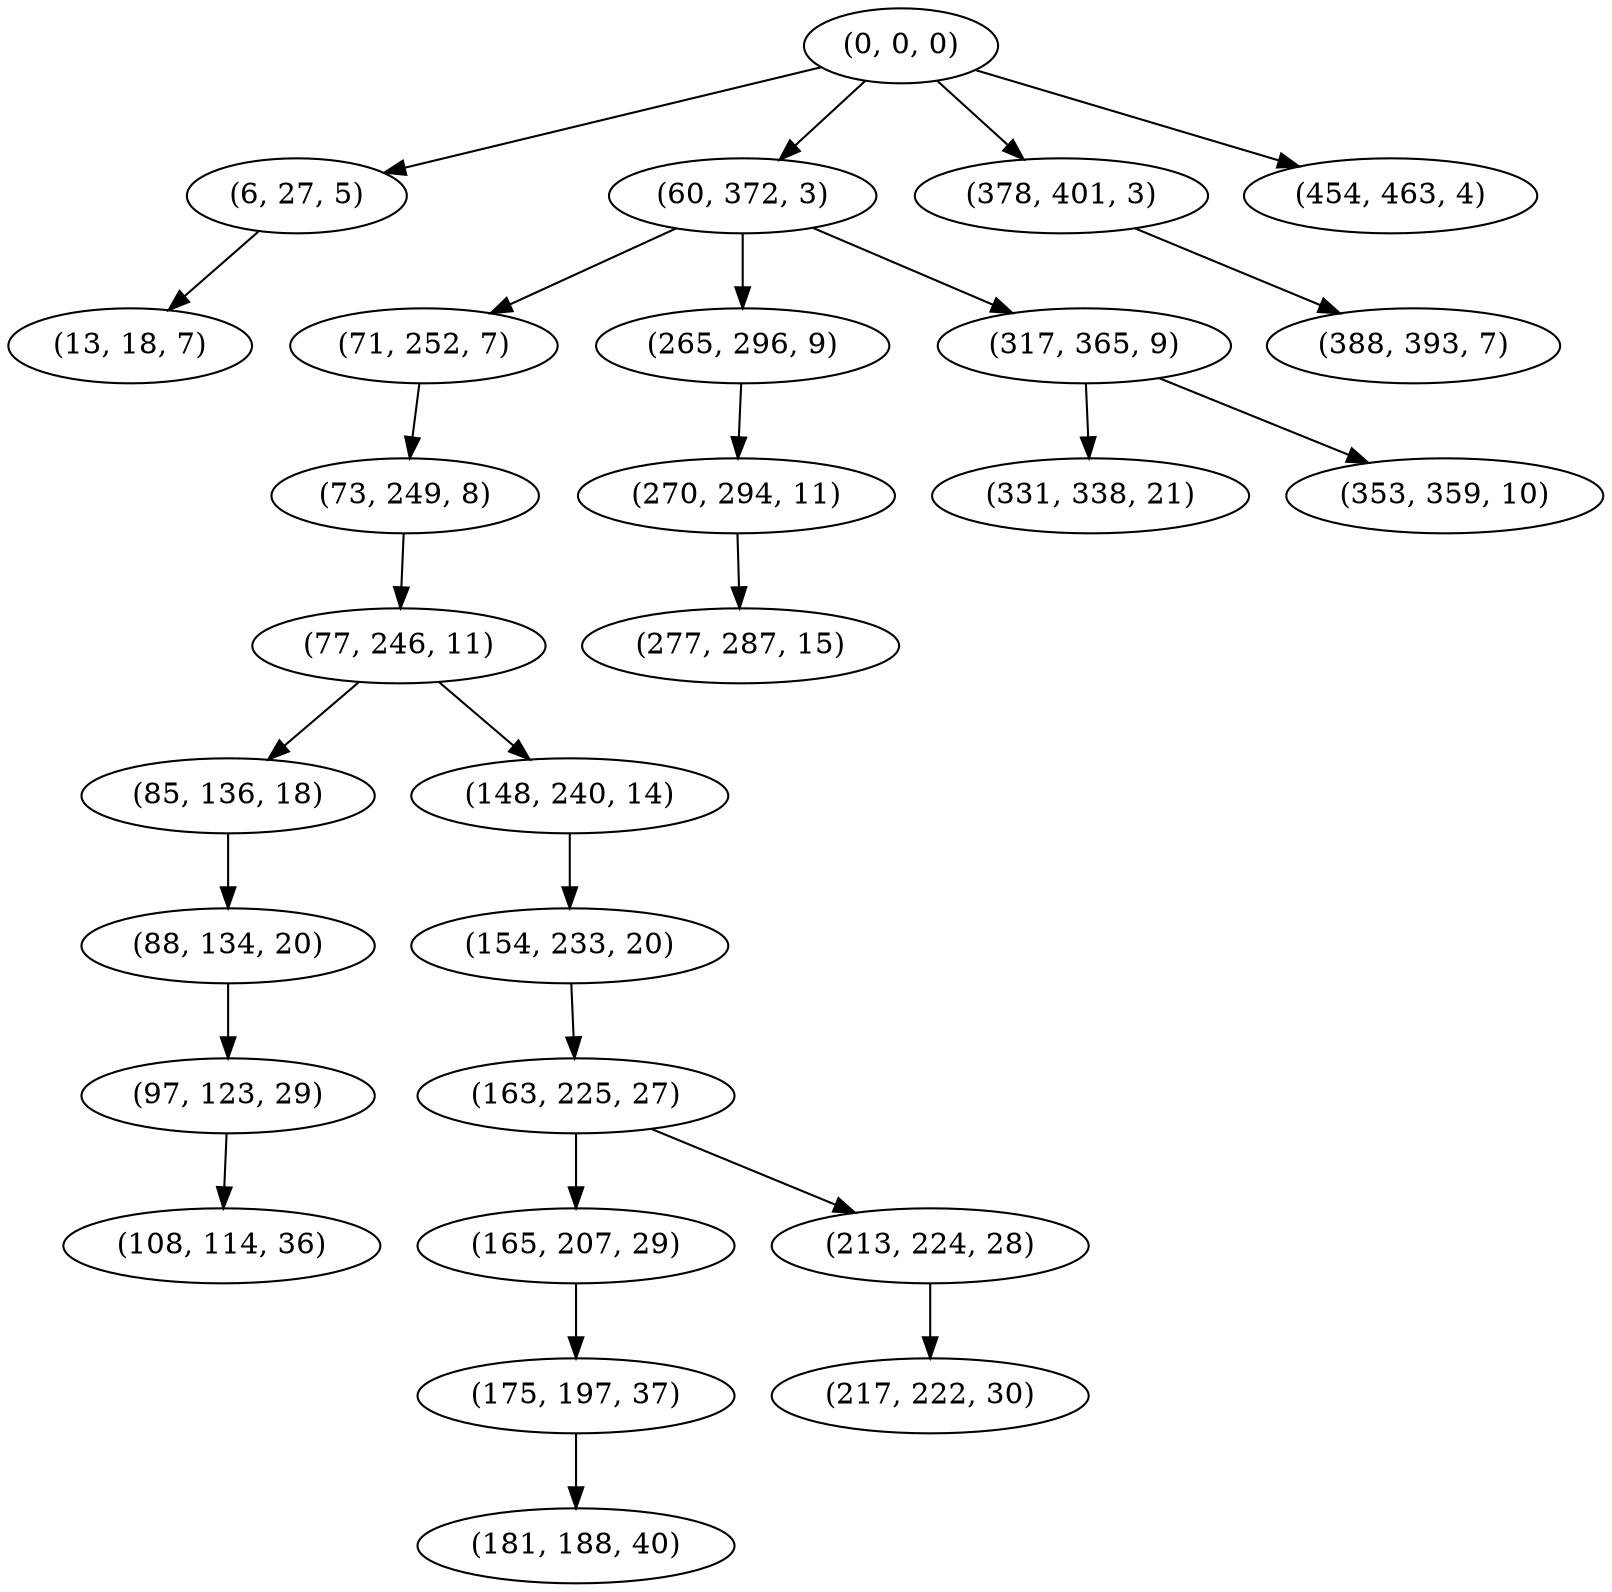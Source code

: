 digraph tree {
    "(0, 0, 0)";
    "(6, 27, 5)";
    "(13, 18, 7)";
    "(60, 372, 3)";
    "(71, 252, 7)";
    "(73, 249, 8)";
    "(77, 246, 11)";
    "(85, 136, 18)";
    "(88, 134, 20)";
    "(97, 123, 29)";
    "(108, 114, 36)";
    "(148, 240, 14)";
    "(154, 233, 20)";
    "(163, 225, 27)";
    "(165, 207, 29)";
    "(175, 197, 37)";
    "(181, 188, 40)";
    "(213, 224, 28)";
    "(217, 222, 30)";
    "(265, 296, 9)";
    "(270, 294, 11)";
    "(277, 287, 15)";
    "(317, 365, 9)";
    "(331, 338, 21)";
    "(353, 359, 10)";
    "(378, 401, 3)";
    "(388, 393, 7)";
    "(454, 463, 4)";
    "(0, 0, 0)" -> "(6, 27, 5)";
    "(0, 0, 0)" -> "(60, 372, 3)";
    "(0, 0, 0)" -> "(378, 401, 3)";
    "(0, 0, 0)" -> "(454, 463, 4)";
    "(6, 27, 5)" -> "(13, 18, 7)";
    "(60, 372, 3)" -> "(71, 252, 7)";
    "(60, 372, 3)" -> "(265, 296, 9)";
    "(60, 372, 3)" -> "(317, 365, 9)";
    "(71, 252, 7)" -> "(73, 249, 8)";
    "(73, 249, 8)" -> "(77, 246, 11)";
    "(77, 246, 11)" -> "(85, 136, 18)";
    "(77, 246, 11)" -> "(148, 240, 14)";
    "(85, 136, 18)" -> "(88, 134, 20)";
    "(88, 134, 20)" -> "(97, 123, 29)";
    "(97, 123, 29)" -> "(108, 114, 36)";
    "(148, 240, 14)" -> "(154, 233, 20)";
    "(154, 233, 20)" -> "(163, 225, 27)";
    "(163, 225, 27)" -> "(165, 207, 29)";
    "(163, 225, 27)" -> "(213, 224, 28)";
    "(165, 207, 29)" -> "(175, 197, 37)";
    "(175, 197, 37)" -> "(181, 188, 40)";
    "(213, 224, 28)" -> "(217, 222, 30)";
    "(265, 296, 9)" -> "(270, 294, 11)";
    "(270, 294, 11)" -> "(277, 287, 15)";
    "(317, 365, 9)" -> "(331, 338, 21)";
    "(317, 365, 9)" -> "(353, 359, 10)";
    "(378, 401, 3)" -> "(388, 393, 7)";
}
